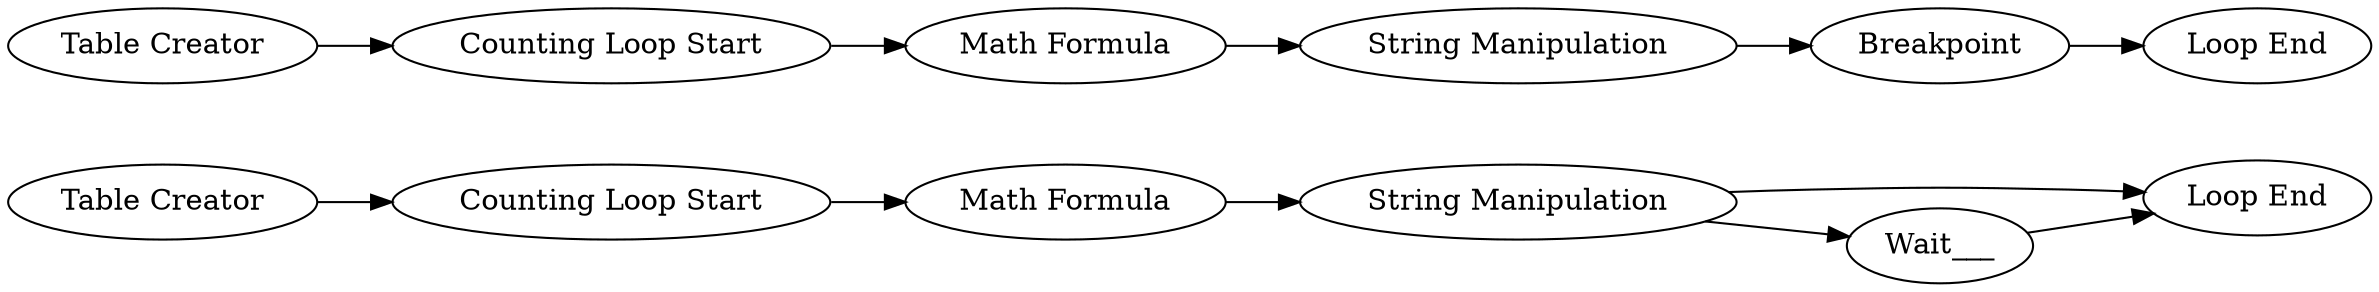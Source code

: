 digraph {
	41 -> 45
	43 -> 44
	38 -> 34
	44 -> 40
	41 -> 46
	46 -> 45
	35 -> 36
	34 -> 35
	36 -> 39
	40 -> 41
	37 -> 38
	43 [label="Table Creator"]
	35 [label="String Manipulation"]
	44 [label="Counting Loop Start"]
	34 [label="Math Formula"]
	41 [label="String Manipulation"]
	36 [label=Breakpoint]
	45 [label="Loop End"]
	46 [label=Wait___]
	40 [label="Math Formula"]
	39 [label="Loop End"]
	38 [label="Counting Loop Start"]
	37 [label="Table Creator"]
	rankdir=LR
}
